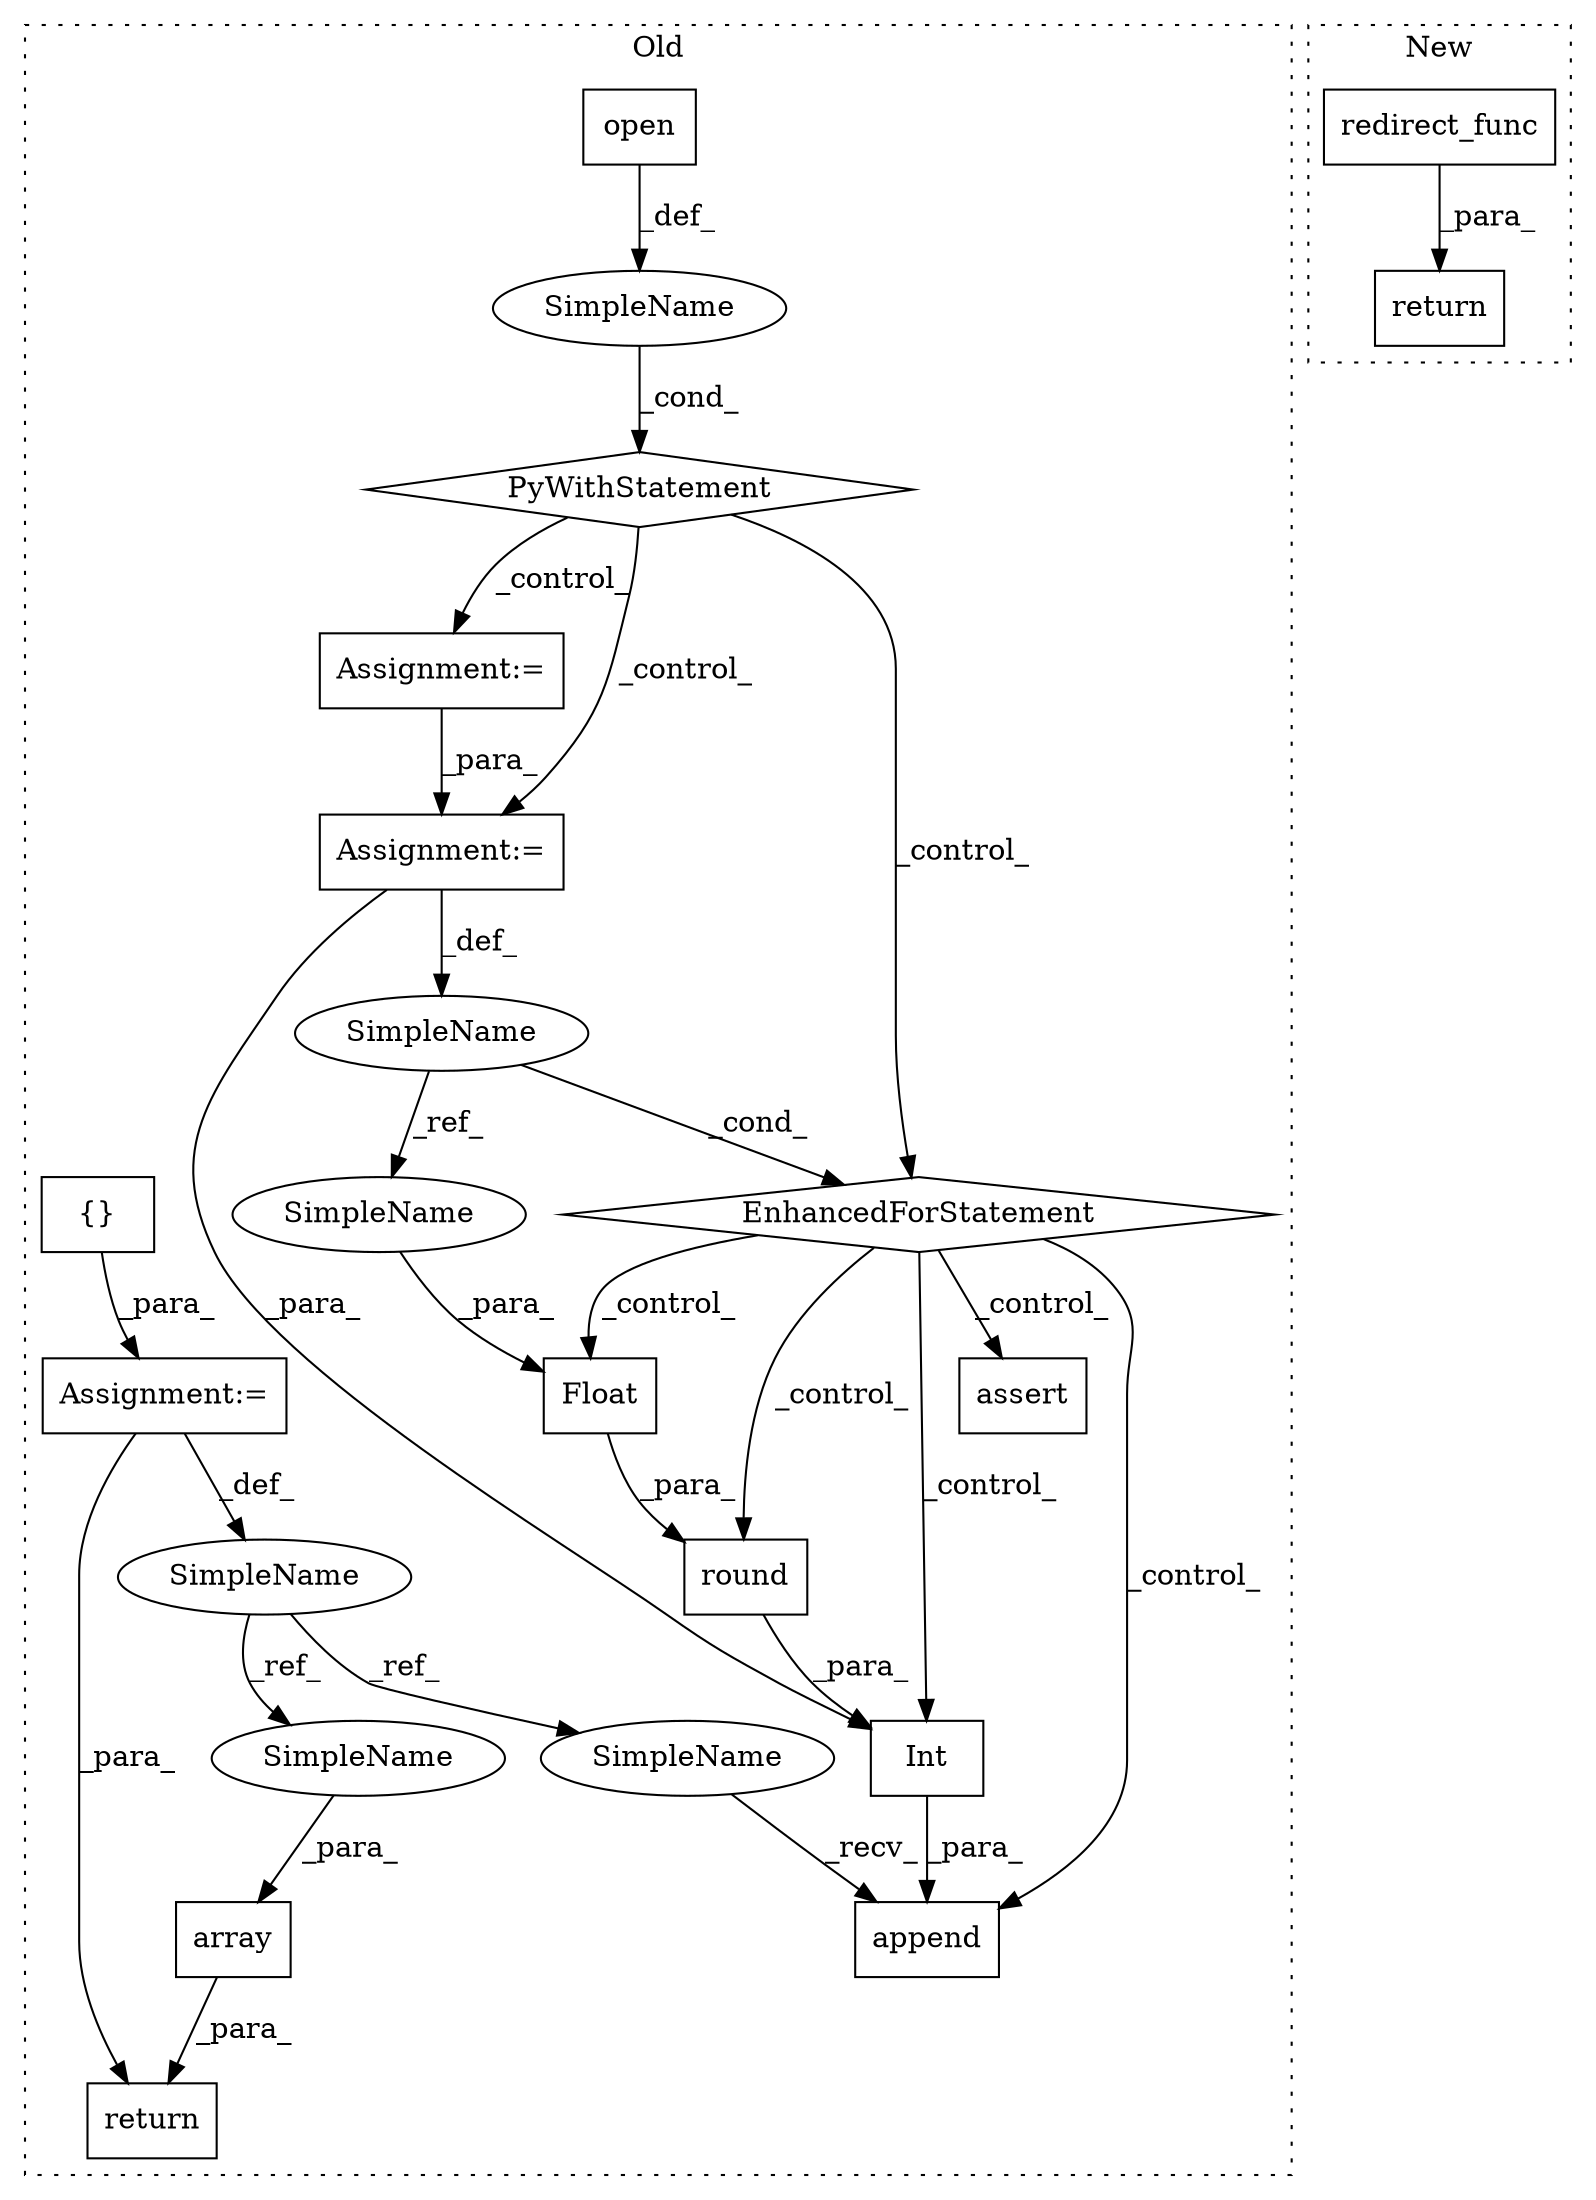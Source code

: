 digraph G {
subgraph cluster0 {
1 [label="PyWithStatement" a="104" s="1436,1460" l="10,2" shape="diamond"];
3 [label="EnhancedForStatement" a="70" s="1489,1566" l="57,2" shape="diamond"];
4 [label="SimpleName" a="42" s="" l="" shape="ellipse"];
5 [label="Assignment:=" a="7" s="1475" l="6" shape="box"];
7 [label="open" a="32" s="1446,1459" l="5,1" shape="box"];
8 [label="SimpleName" a="42" s="1553" l="4" shape="ellipse"];
9 [label="round" a="32" s="1654,1671" l="6,1" shape="box"];
10 [label="Float" a="32" s="1660,1670" l="6,1" shape="box"];
11 [label="assert" a="6" s="1578" l="7" shape="box"];
12 [label="Assignment:=" a="7" s="1489,1566" l="57,2" shape="box"];
13 [label="append" a="32" s="1643,1673" l="7,1" shape="box"];
14 [label="{}" a="4" s="1428" l="2" shape="box"];
15 [label="array" a="32" s="1707,1720" l="6,1" shape="box"];
16 [label="SimpleName" a="42" s="1411" l="7" shape="ellipse"];
17 [label="Assignment:=" a="7" s="1418" l="1" shape="box"];
18 [label="Int" a="32" s="1650,1672" l="4,1" shape="box"];
19 [label="return" a="41" s="1694" l="7" shape="box"];
20 [label="SimpleName" a="42" s="1635" l="7" shape="ellipse"];
21 [label="SimpleName" a="42" s="1713" l="7" shape="ellipse"];
22 [label="SimpleName" a="42" s="1666" l="4" shape="ellipse"];
label = "Old";
style="dotted";
}
subgraph cluster1 {
2 [label="redirect_func" a="32" s="1734,1756" l="14,1" shape="box"];
6 [label="return" a="41" s="1727" l="7" shape="box"];
label = "New";
style="dotted";
}
1 -> 12 [label="_control_"];
1 -> 3 [label="_control_"];
1 -> 5 [label="_control_"];
2 -> 6 [label="_para_"];
3 -> 9 [label="_control_"];
3 -> 18 [label="_control_"];
3 -> 13 [label="_control_"];
3 -> 10 [label="_control_"];
3 -> 11 [label="_control_"];
4 -> 1 [label="_cond_"];
5 -> 12 [label="_para_"];
7 -> 4 [label="_def_"];
8 -> 3 [label="_cond_"];
8 -> 22 [label="_ref_"];
9 -> 18 [label="_para_"];
10 -> 9 [label="_para_"];
12 -> 18 [label="_para_"];
12 -> 8 [label="_def_"];
14 -> 17 [label="_para_"];
15 -> 19 [label="_para_"];
16 -> 20 [label="_ref_"];
16 -> 21 [label="_ref_"];
17 -> 16 [label="_def_"];
17 -> 19 [label="_para_"];
18 -> 13 [label="_para_"];
20 -> 13 [label="_recv_"];
21 -> 15 [label="_para_"];
22 -> 10 [label="_para_"];
}